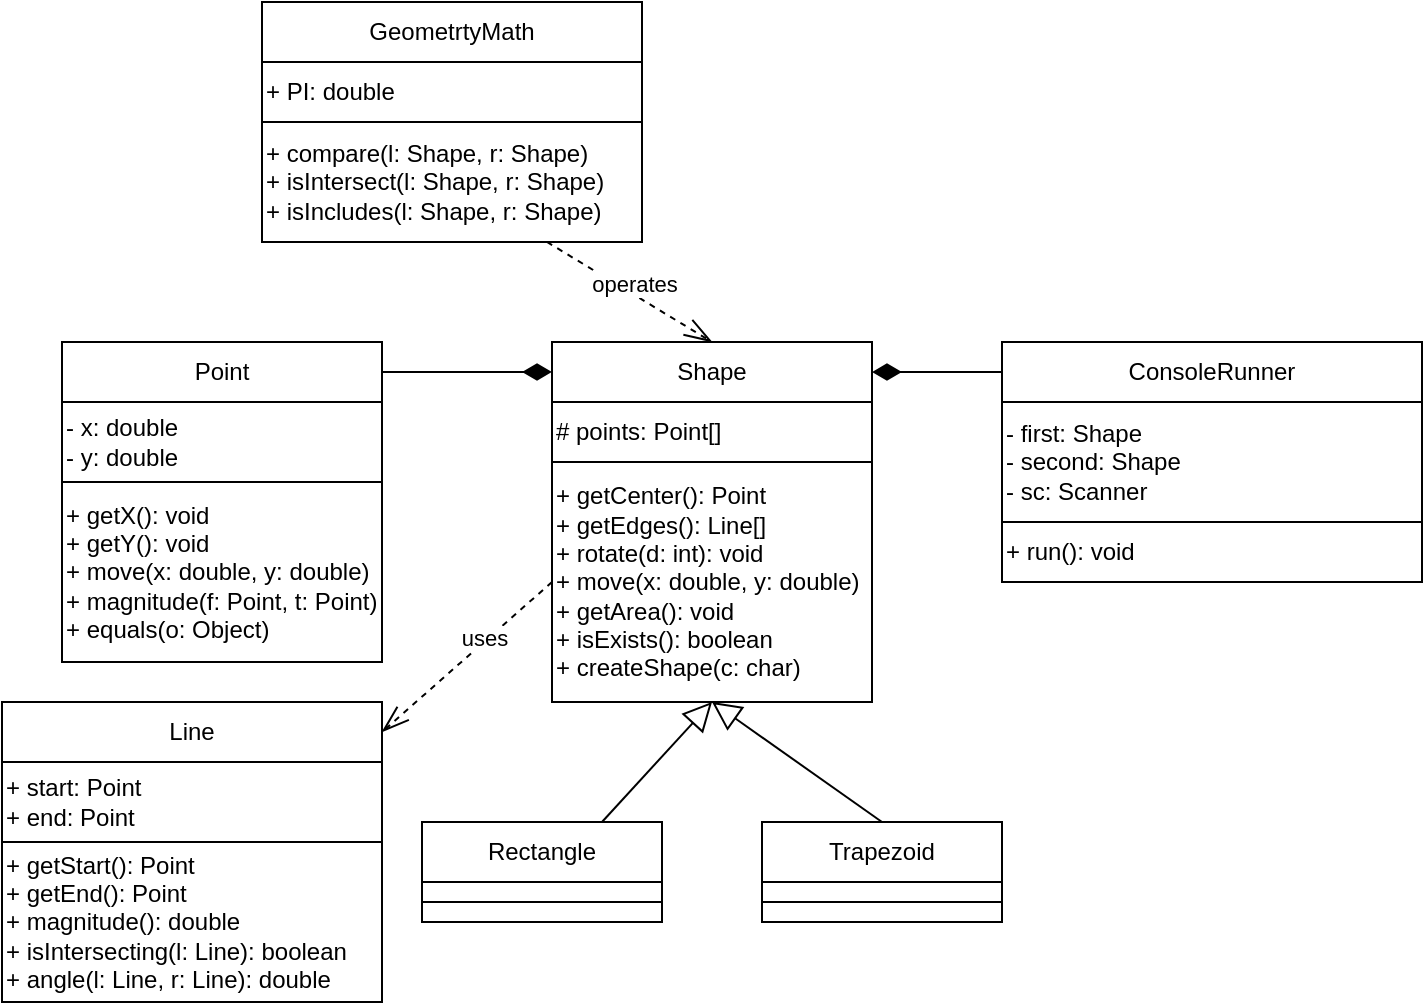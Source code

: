 <mxfile>
    <diagram id="lrHpZHD_Cm0g0fihynEl" name="Page-1">
        <mxGraphModel dx="692" dy="1226" grid="1" gridSize="10" guides="1" tooltips="1" connect="1" arrows="1" fold="1" page="1" pageScale="1" pageWidth="850" pageHeight="1100" math="0" shadow="0">
            <root>
                <mxCell id="0"/>
                <mxCell id="1" parent="0"/>
                <mxCell id="2" value="Shape" style="rounded=0;whiteSpace=wrap;html=1;" parent="1" vertex="1">
                    <mxGeometry x="385" y="200" width="160" height="30" as="geometry"/>
                </mxCell>
                <mxCell id="3" value="# points: Point[]" style="rounded=0;whiteSpace=wrap;html=1;align=left;" parent="1" vertex="1">
                    <mxGeometry x="385" y="230" width="160" height="30" as="geometry"/>
                </mxCell>
                <mxCell id="26" style="edgeStyle=none;html=1;exitX=0;exitY=0.5;exitDx=0;exitDy=0;entryX=1;entryY=0.5;entryDx=0;entryDy=0;endArrow=openThin;endFill=0;endSize=12;dashed=1;" edge="1" parent="1" source="4" target="16">
                    <mxGeometry relative="1" as="geometry"/>
                </mxCell>
                <mxCell id="29" value="uses" style="edgeLabel;html=1;align=center;verticalAlign=middle;resizable=0;points=[];" vertex="1" connectable="0" parent="26">
                    <mxGeometry x="-0.235" y="-2" relative="1" as="geometry">
                        <mxPoint as="offset"/>
                    </mxGeometry>
                </mxCell>
                <mxCell id="4" value="+ getCenter(): Point&lt;br&gt;+ getEdges(): Line[]&lt;br&gt;+ rotate(d: int): void&lt;br&gt;+ move(x: double, y: double)&lt;br&gt;+ getArea(): void&lt;br&gt;+ isExists(): boolean&lt;br&gt;+ createShape(c: char)" style="rounded=0;whiteSpace=wrap;html=1;align=left;" parent="1" vertex="1">
                    <mxGeometry x="385" y="260" width="160" height="120" as="geometry"/>
                </mxCell>
                <mxCell id="11" style="edgeStyle=none;html=1;exitX=0.75;exitY=0;exitDx=0;exitDy=0;entryX=0.5;entryY=1;entryDx=0;entryDy=0;endSize=12;endArrow=block;endFill=0;" parent="1" source="5" target="4" edge="1">
                    <mxGeometry relative="1" as="geometry"/>
                </mxCell>
                <mxCell id="5" value="Rectangle" style="rounded=0;whiteSpace=wrap;html=1;" parent="1" vertex="1">
                    <mxGeometry x="320" y="440" width="120" height="30" as="geometry"/>
                </mxCell>
                <mxCell id="6" value="" style="rounded=0;whiteSpace=wrap;html=1;" parent="1" vertex="1">
                    <mxGeometry x="320" y="470" width="120" height="10" as="geometry"/>
                </mxCell>
                <mxCell id="7" value="" style="rounded=0;whiteSpace=wrap;html=1;" parent="1" vertex="1">
                    <mxGeometry x="320" y="480" width="120" height="10" as="geometry"/>
                </mxCell>
                <mxCell id="12" style="edgeStyle=none;html=1;exitX=0.5;exitY=0;exitDx=0;exitDy=0;endArrow=block;endFill=0;endSize=12;" parent="1" source="8" edge="1">
                    <mxGeometry relative="1" as="geometry">
                        <mxPoint x="465" y="380" as="targetPoint"/>
                    </mxGeometry>
                </mxCell>
                <mxCell id="8" value="Trapezoid" style="rounded=0;whiteSpace=wrap;html=1;" parent="1" vertex="1">
                    <mxGeometry x="490" y="440" width="120" height="30" as="geometry"/>
                </mxCell>
                <mxCell id="9" value="" style="rounded=0;whiteSpace=wrap;html=1;" parent="1" vertex="1">
                    <mxGeometry x="490" y="470" width="120" height="10" as="geometry"/>
                </mxCell>
                <mxCell id="10" value="" style="rounded=0;whiteSpace=wrap;html=1;" parent="1" vertex="1">
                    <mxGeometry x="490" y="480" width="120" height="10" as="geometry"/>
                </mxCell>
                <mxCell id="22" style="edgeStyle=none;html=1;exitX=1;exitY=0.5;exitDx=0;exitDy=0;entryX=0;entryY=0.5;entryDx=0;entryDy=0;endArrow=diamondThin;endFill=1;endSize=12;" parent="1" source="13" target="2" edge="1">
                    <mxGeometry relative="1" as="geometry"/>
                </mxCell>
                <mxCell id="13" value="Point" style="rounded=0;whiteSpace=wrap;html=1;" parent="1" vertex="1">
                    <mxGeometry x="140" y="200" width="160" height="30" as="geometry"/>
                </mxCell>
                <mxCell id="14" value="- x: double&lt;br&gt;- y: double" style="rounded=0;whiteSpace=wrap;html=1;align=left;" parent="1" vertex="1">
                    <mxGeometry x="140" y="230" width="160" height="40" as="geometry"/>
                </mxCell>
                <mxCell id="15" value="+ getX(): void&lt;br&gt;+ getY(): void&lt;br&gt;+ move(x: double, y: double)&lt;br&gt;+ magnitude(f: Point, t: Point)&lt;br&gt;+ equals(o: Object)" style="rounded=0;whiteSpace=wrap;html=1;align=left;" parent="1" vertex="1">
                    <mxGeometry x="140" y="270" width="160" height="90" as="geometry"/>
                </mxCell>
                <mxCell id="16" value="Line" style="rounded=0;whiteSpace=wrap;html=1;" parent="1" vertex="1">
                    <mxGeometry x="110" y="380" width="190" height="30" as="geometry"/>
                </mxCell>
                <mxCell id="17" value="+ start: Point&lt;br&gt;+ end: Point" style="rounded=0;whiteSpace=wrap;html=1;align=left;" parent="1" vertex="1">
                    <mxGeometry x="110" y="410" width="190" height="40" as="geometry"/>
                </mxCell>
                <mxCell id="18" value="+ getStart(): Point&lt;br&gt;+ getEnd(): Point&lt;br&gt;+ magnitude(): double&lt;br&gt;+ isIntersecting(l: Line): boolean&lt;br&gt;+ angle(l: Line, r: Line): double" style="rounded=0;whiteSpace=wrap;html=1;align=left;" parent="1" vertex="1">
                    <mxGeometry x="110" y="450" width="190" height="80" as="geometry"/>
                </mxCell>
                <mxCell id="19" value="GeometrtyMath" style="rounded=0;whiteSpace=wrap;html=1;" parent="1" vertex="1">
                    <mxGeometry x="240" y="30" width="190" height="30" as="geometry"/>
                </mxCell>
                <mxCell id="20" value="+ PI: double" style="rounded=0;whiteSpace=wrap;html=1;align=left;" parent="1" vertex="1">
                    <mxGeometry x="240" y="60" width="190" height="30" as="geometry"/>
                </mxCell>
                <mxCell id="35" style="edgeStyle=none;html=1;exitX=0.75;exitY=1;exitDx=0;exitDy=0;entryX=0.5;entryY=0;entryDx=0;entryDy=0;dashed=1;endArrow=openThin;endFill=0;endSize=12;" edge="1" parent="1" source="21" target="2">
                    <mxGeometry relative="1" as="geometry"/>
                </mxCell>
                <mxCell id="36" value="operates" style="edgeLabel;html=1;align=center;verticalAlign=middle;resizable=0;points=[];" vertex="1" connectable="0" parent="35">
                    <mxGeometry x="-0.283" y="-3" relative="1" as="geometry">
                        <mxPoint x="15" as="offset"/>
                    </mxGeometry>
                </mxCell>
                <mxCell id="21" value="+ compare(l: Shape, r: Shape)&lt;br&gt;+ isIntersect(l: Shape, r: Shape)&lt;br&gt;+ isIncludes(l: Shape, r: Shape)&lt;br&gt;" style="rounded=0;whiteSpace=wrap;html=1;align=left;" parent="1" vertex="1">
                    <mxGeometry x="240" y="90" width="190" height="60" as="geometry"/>
                </mxCell>
                <mxCell id="38" style="edgeStyle=none;html=1;exitX=0;exitY=0.5;exitDx=0;exitDy=0;endArrow=diamondThin;endFill=1;endSize=12;" edge="1" parent="1" source="33" target="2">
                    <mxGeometry relative="1" as="geometry"/>
                </mxCell>
                <mxCell id="33" value="ConsoleRunner" style="rounded=0;whiteSpace=wrap;html=1;" vertex="1" parent="1">
                    <mxGeometry x="610" y="200" width="210" height="30" as="geometry"/>
                </mxCell>
                <mxCell id="34" value="- first: Shape&lt;br&gt;- second: Shape&lt;br&gt;- sc: Scanner" style="rounded=0;whiteSpace=wrap;html=1;align=left;" vertex="1" parent="1">
                    <mxGeometry x="610" y="230" width="210" height="60" as="geometry"/>
                </mxCell>
                <mxCell id="37" value="+ run(): void&lt;br&gt;" style="rounded=0;whiteSpace=wrap;html=1;align=left;" vertex="1" parent="1">
                    <mxGeometry x="610" y="290" width="210" height="30" as="geometry"/>
                </mxCell>
            </root>
        </mxGraphModel>
    </diagram>
</mxfile>